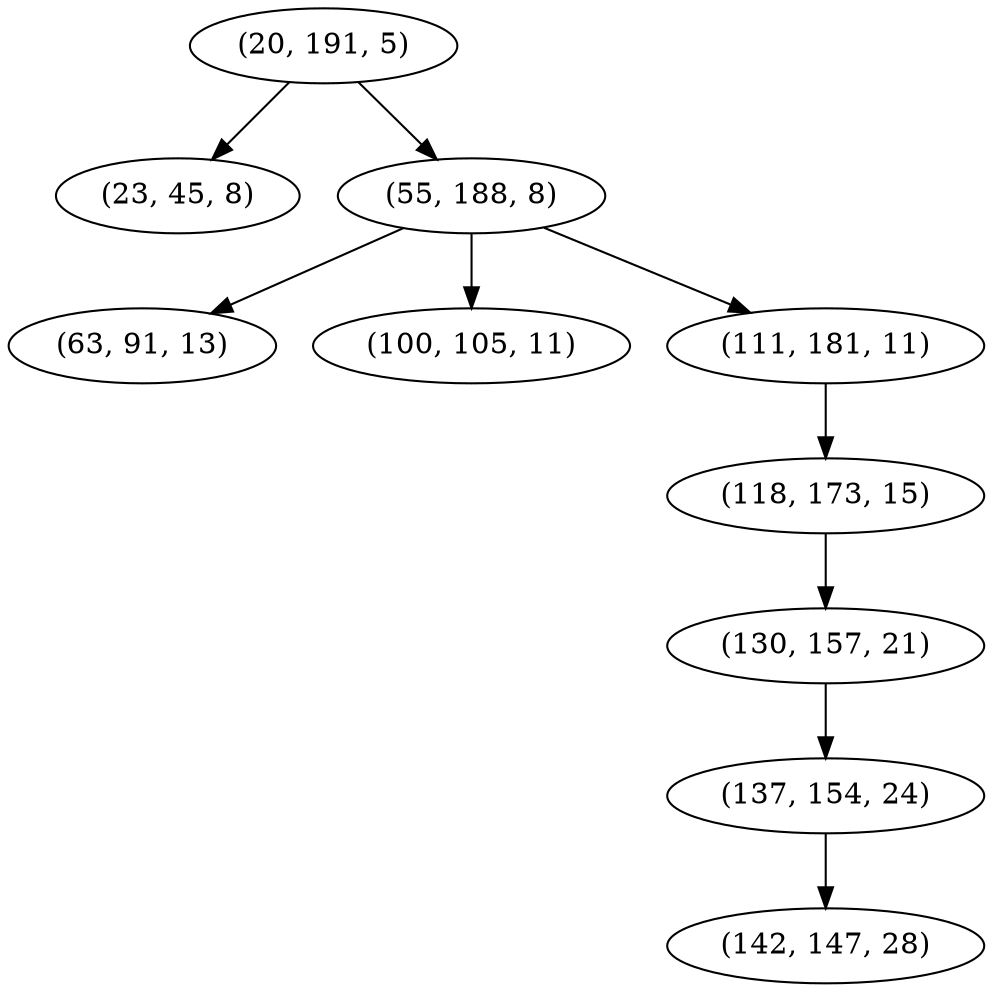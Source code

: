 digraph tree {
    "(20, 191, 5)";
    "(23, 45, 8)";
    "(55, 188, 8)";
    "(63, 91, 13)";
    "(100, 105, 11)";
    "(111, 181, 11)";
    "(118, 173, 15)";
    "(130, 157, 21)";
    "(137, 154, 24)";
    "(142, 147, 28)";
    "(20, 191, 5)" -> "(23, 45, 8)";
    "(20, 191, 5)" -> "(55, 188, 8)";
    "(55, 188, 8)" -> "(63, 91, 13)";
    "(55, 188, 8)" -> "(100, 105, 11)";
    "(55, 188, 8)" -> "(111, 181, 11)";
    "(111, 181, 11)" -> "(118, 173, 15)";
    "(118, 173, 15)" -> "(130, 157, 21)";
    "(130, 157, 21)" -> "(137, 154, 24)";
    "(137, 154, 24)" -> "(142, 147, 28)";
}
